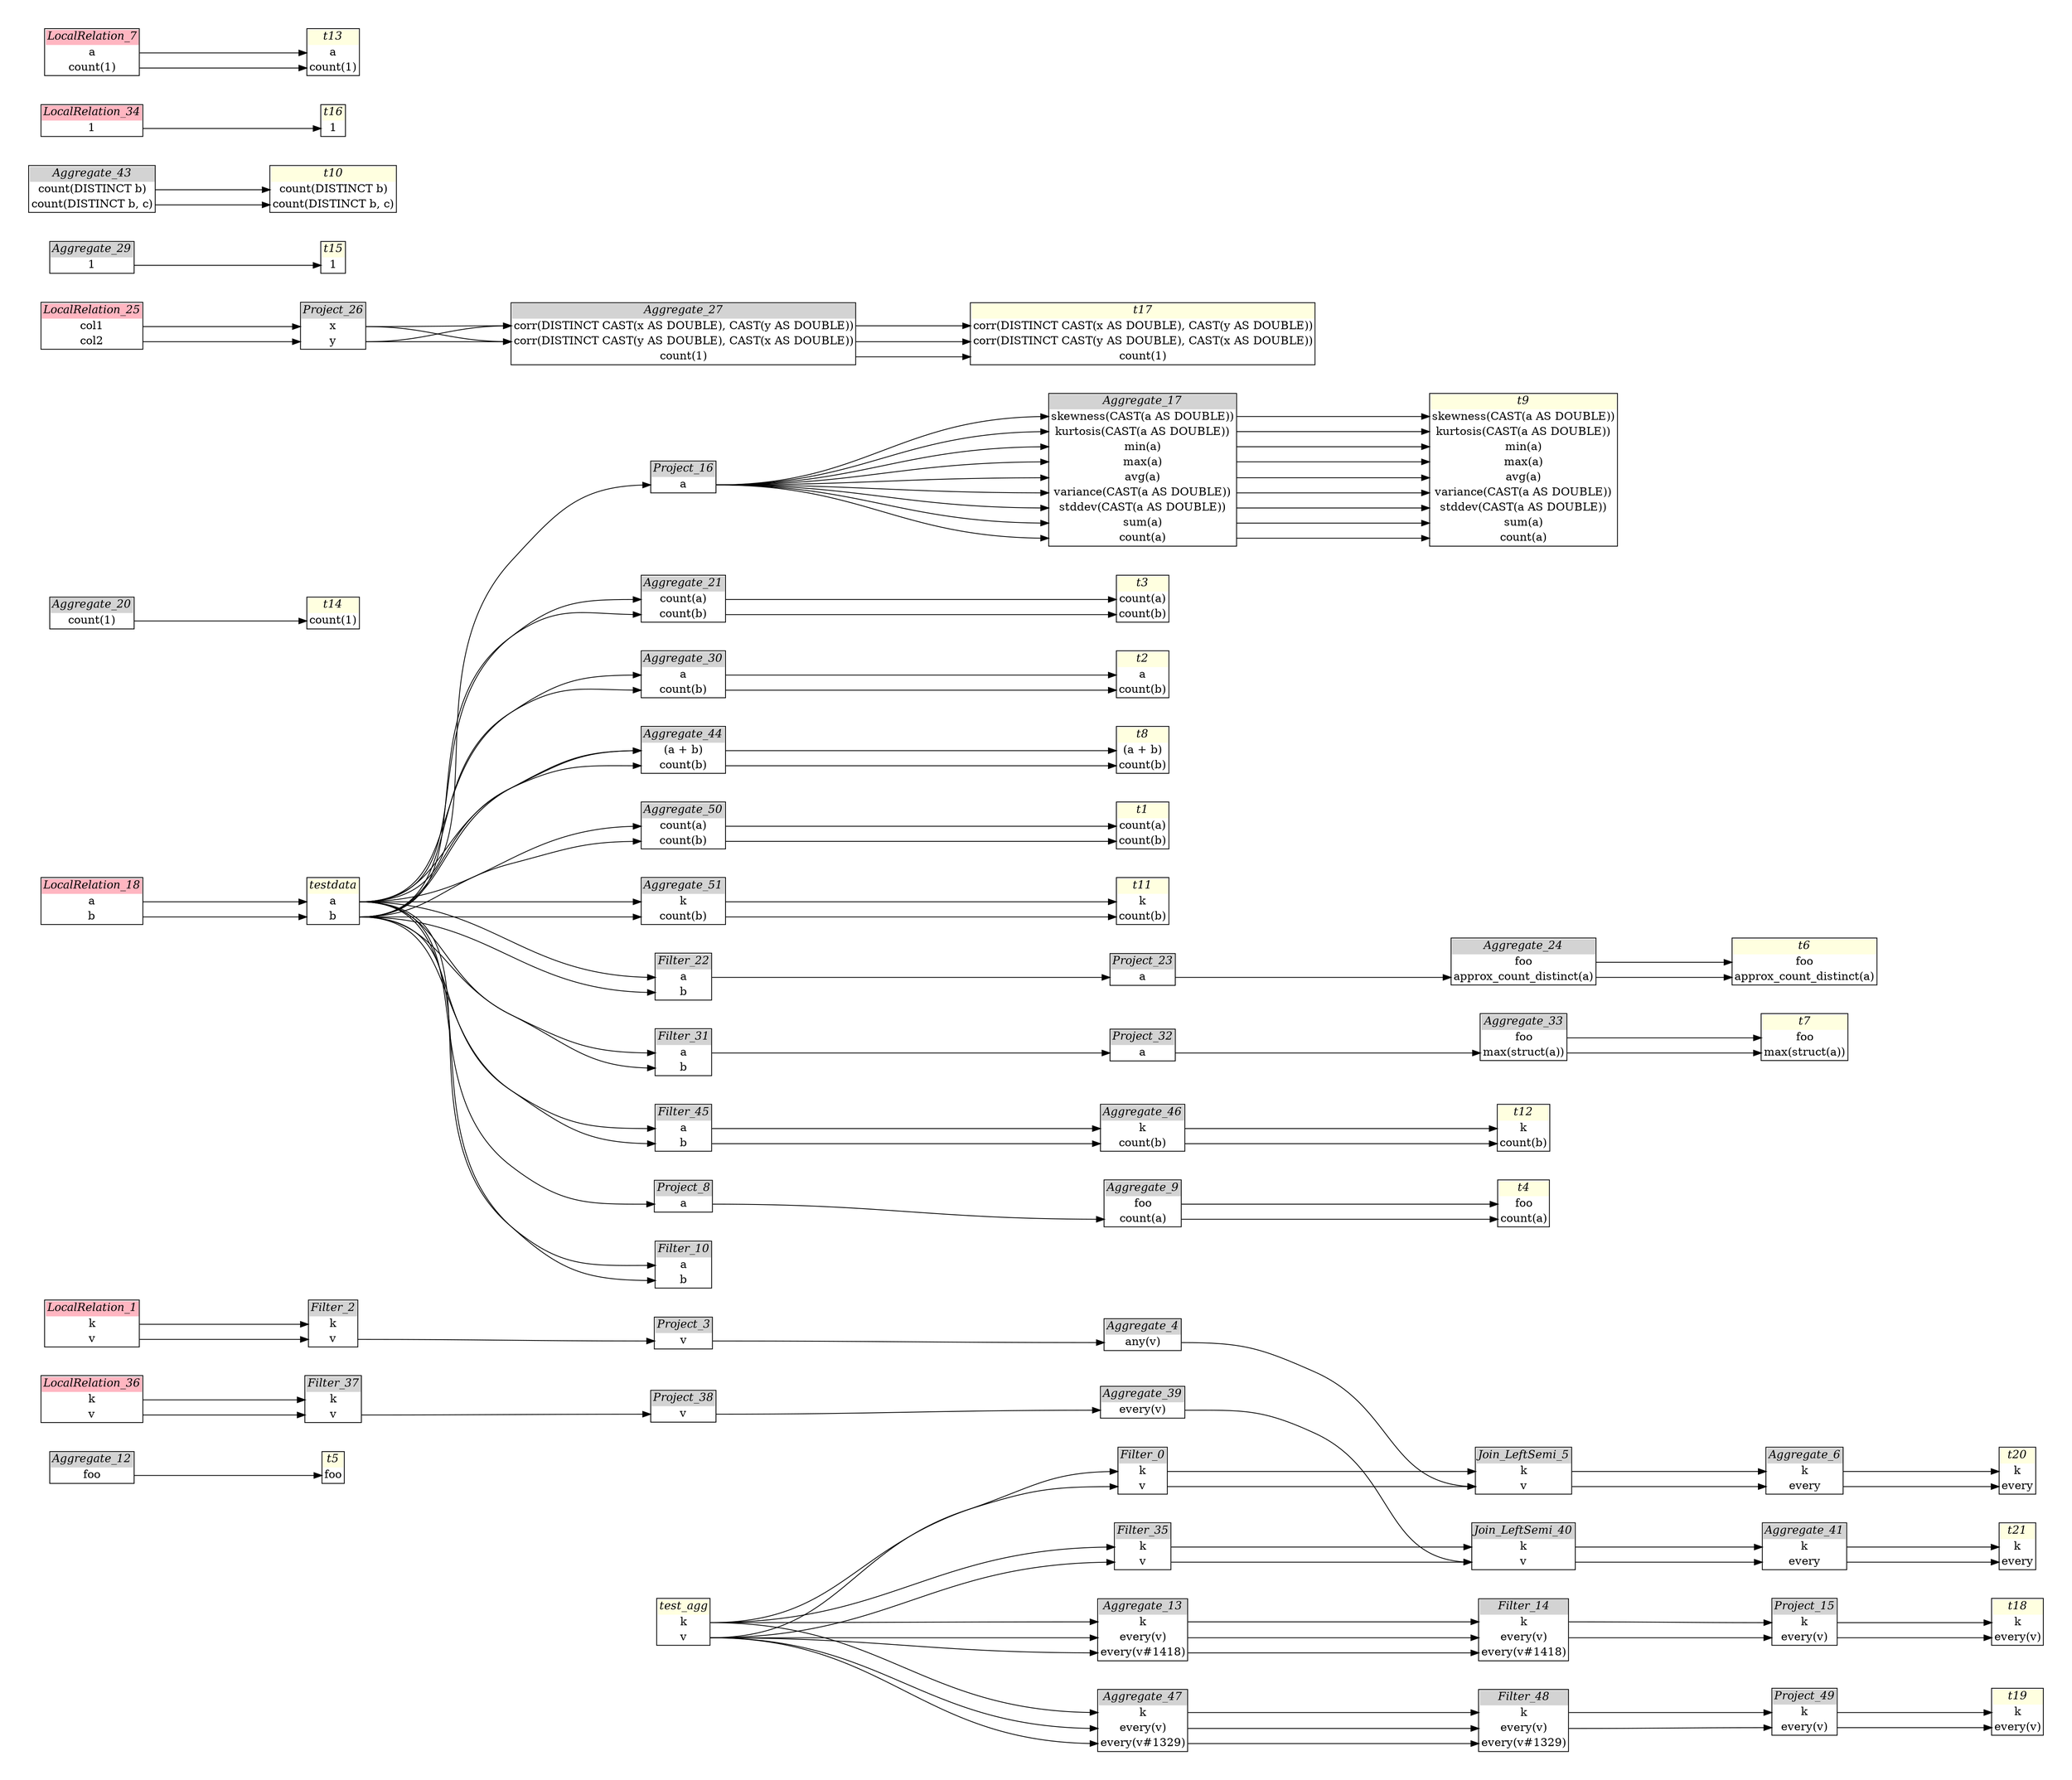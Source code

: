 // Automatically generated by SQLFlowTestSuite


digraph {
  graph [pad="0.5", nodesep="0.5", ranksep="2", fontname="Helvetica"];
  node [shape=plain]
  rankdir=LR;

  
"Aggregate_12" [label=<
<table border="1" cellborder="0" cellspacing="0">
  <tr><td bgcolor="lightgray" port="nodeName"><i>Aggregate_12</i></td></tr>
  <tr><td port="0">foo</td></tr>
</table>>];
     

"Aggregate_13" [label=<
<table border="1" cellborder="0" cellspacing="0">
  <tr><td bgcolor="lightgray" port="nodeName"><i>Aggregate_13</i></td></tr>
  <tr><td port="0">k</td></tr>
<tr><td port="1">every(v)</td></tr>
<tr><td port="2">every(v#1418)</td></tr>
</table>>];
     

"Aggregate_17" [label=<
<table border="1" cellborder="0" cellspacing="0">
  <tr><td bgcolor="lightgray" port="nodeName"><i>Aggregate_17</i></td></tr>
  <tr><td port="0">skewness(CAST(a AS DOUBLE))</td></tr>
<tr><td port="1">kurtosis(CAST(a AS DOUBLE))</td></tr>
<tr><td port="2">min(a)</td></tr>
<tr><td port="3">max(a)</td></tr>
<tr><td port="4">avg(a)</td></tr>
<tr><td port="5">variance(CAST(a AS DOUBLE))</td></tr>
<tr><td port="6">stddev(CAST(a AS DOUBLE))</td></tr>
<tr><td port="7">sum(a)</td></tr>
<tr><td port="8">count(a)</td></tr>
</table>>];
     

"Aggregate_20" [label=<
<table border="1" cellborder="0" cellspacing="0">
  <tr><td bgcolor="lightgray" port="nodeName"><i>Aggregate_20</i></td></tr>
  <tr><td port="0">count(1)</td></tr>
</table>>];
     

"Aggregate_21" [label=<
<table border="1" cellborder="0" cellspacing="0">
  <tr><td bgcolor="lightgray" port="nodeName"><i>Aggregate_21</i></td></tr>
  <tr><td port="0">count(a)</td></tr>
<tr><td port="1">count(b)</td></tr>
</table>>];
     

"Aggregate_24" [label=<
<table border="1" cellborder="0" cellspacing="0">
  <tr><td bgcolor="lightgray" port="nodeName"><i>Aggregate_24</i></td></tr>
  <tr><td port="0">foo</td></tr>
<tr><td port="1">approx_count_distinct(a)</td></tr>
</table>>];
     

"Aggregate_27" [label=<
<table border="1" cellborder="0" cellspacing="0">
  <tr><td bgcolor="lightgray" port="nodeName"><i>Aggregate_27</i></td></tr>
  <tr><td port="0">corr(DISTINCT CAST(x AS DOUBLE), CAST(y AS DOUBLE))</td></tr>
<tr><td port="1">corr(DISTINCT CAST(y AS DOUBLE), CAST(x AS DOUBLE))</td></tr>
<tr><td port="2">count(1)</td></tr>
</table>>];
     

"Aggregate_29" [label=<
<table border="1" cellborder="0" cellspacing="0">
  <tr><td bgcolor="lightgray" port="nodeName"><i>Aggregate_29</i></td></tr>
  <tr><td port="0">1</td></tr>
</table>>];
     

"Aggregate_30" [label=<
<table border="1" cellborder="0" cellspacing="0">
  <tr><td bgcolor="lightgray" port="nodeName"><i>Aggregate_30</i></td></tr>
  <tr><td port="0">a</td></tr>
<tr><td port="1">count(b)</td></tr>
</table>>];
     

"Aggregate_33" [label=<
<table border="1" cellborder="0" cellspacing="0">
  <tr><td bgcolor="lightgray" port="nodeName"><i>Aggregate_33</i></td></tr>
  <tr><td port="0">foo</td></tr>
<tr><td port="1">max(struct(a))</td></tr>
</table>>];
     

"Aggregate_39" [label=<
<table border="1" cellborder="0" cellspacing="0">
  <tr><td bgcolor="lightgray" port="nodeName"><i>Aggregate_39</i></td></tr>
  <tr><td port="0">every(v)</td></tr>
</table>>];
     

"Aggregate_4" [label=<
<table border="1" cellborder="0" cellspacing="0">
  <tr><td bgcolor="lightgray" port="nodeName"><i>Aggregate_4</i></td></tr>
  <tr><td port="0">any(v)</td></tr>
</table>>];
     

"Aggregate_41" [label=<
<table border="1" cellborder="0" cellspacing="0">
  <tr><td bgcolor="lightgray" port="nodeName"><i>Aggregate_41</i></td></tr>
  <tr><td port="0">k</td></tr>
<tr><td port="1">every</td></tr>
</table>>];
     

"Aggregate_43" [label=<
<table border="1" cellborder="0" cellspacing="0">
  <tr><td bgcolor="lightgray" port="nodeName"><i>Aggregate_43</i></td></tr>
  <tr><td port="0">count(DISTINCT b)</td></tr>
<tr><td port="1">count(DISTINCT b, c)</td></tr>
</table>>];
     

"Aggregate_44" [label=<
<table border="1" cellborder="0" cellspacing="0">
  <tr><td bgcolor="lightgray" port="nodeName"><i>Aggregate_44</i></td></tr>
  <tr><td port="0">(a + b)</td></tr>
<tr><td port="1">count(b)</td></tr>
</table>>];
     

"Aggregate_46" [label=<
<table border="1" cellborder="0" cellspacing="0">
  <tr><td bgcolor="lightgray" port="nodeName"><i>Aggregate_46</i></td></tr>
  <tr><td port="0">k</td></tr>
<tr><td port="1">count(b)</td></tr>
</table>>];
     

"Aggregate_47" [label=<
<table border="1" cellborder="0" cellspacing="0">
  <tr><td bgcolor="lightgray" port="nodeName"><i>Aggregate_47</i></td></tr>
  <tr><td port="0">k</td></tr>
<tr><td port="1">every(v)</td></tr>
<tr><td port="2">every(v#1329)</td></tr>
</table>>];
     

"Aggregate_50" [label=<
<table border="1" cellborder="0" cellspacing="0">
  <tr><td bgcolor="lightgray" port="nodeName"><i>Aggregate_50</i></td></tr>
  <tr><td port="0">count(a)</td></tr>
<tr><td port="1">count(b)</td></tr>
</table>>];
     

"Aggregate_51" [label=<
<table border="1" cellborder="0" cellspacing="0">
  <tr><td bgcolor="lightgray" port="nodeName"><i>Aggregate_51</i></td></tr>
  <tr><td port="0">k</td></tr>
<tr><td port="1">count(b)</td></tr>
</table>>];
     

"Aggregate_6" [label=<
<table border="1" cellborder="0" cellspacing="0">
  <tr><td bgcolor="lightgray" port="nodeName"><i>Aggregate_6</i></td></tr>
  <tr><td port="0">k</td></tr>
<tr><td port="1">every</td></tr>
</table>>];
     

"Aggregate_9" [label=<
<table border="1" cellborder="0" cellspacing="0">
  <tr><td bgcolor="lightgray" port="nodeName"><i>Aggregate_9</i></td></tr>
  <tr><td port="0">foo</td></tr>
<tr><td port="1">count(a)</td></tr>
</table>>];
     

"Filter_0" [label=<
<table border="1" cellborder="0" cellspacing="0">
  <tr><td bgcolor="lightgray" port="nodeName"><i>Filter_0</i></td></tr>
  <tr><td port="0">k</td></tr>
<tr><td port="1">v</td></tr>
</table>>];
     

"Filter_10" [label=<
<table border="1" cellborder="0" cellspacing="0">
  <tr><td bgcolor="lightgray" port="nodeName"><i>Filter_10</i></td></tr>
  <tr><td port="0">a</td></tr>
<tr><td port="1">b</td></tr>
</table>>];
     

"Filter_14" [label=<
<table border="1" cellborder="0" cellspacing="0">
  <tr><td bgcolor="lightgray" port="nodeName"><i>Filter_14</i></td></tr>
  <tr><td port="0">k</td></tr>
<tr><td port="1">every(v)</td></tr>
<tr><td port="2">every(v#1418)</td></tr>
</table>>];
     

"Filter_2" [label=<
<table border="1" cellborder="0" cellspacing="0">
  <tr><td bgcolor="lightgray" port="nodeName"><i>Filter_2</i></td></tr>
  <tr><td port="0">k</td></tr>
<tr><td port="1">v</td></tr>
</table>>];
     

"Filter_22" [label=<
<table border="1" cellborder="0" cellspacing="0">
  <tr><td bgcolor="lightgray" port="nodeName"><i>Filter_22</i></td></tr>
  <tr><td port="0">a</td></tr>
<tr><td port="1">b</td></tr>
</table>>];
     

"Filter_31" [label=<
<table border="1" cellborder="0" cellspacing="0">
  <tr><td bgcolor="lightgray" port="nodeName"><i>Filter_31</i></td></tr>
  <tr><td port="0">a</td></tr>
<tr><td port="1">b</td></tr>
</table>>];
     

"Filter_35" [label=<
<table border="1" cellborder="0" cellspacing="0">
  <tr><td bgcolor="lightgray" port="nodeName"><i>Filter_35</i></td></tr>
  <tr><td port="0">k</td></tr>
<tr><td port="1">v</td></tr>
</table>>];
     

"Filter_37" [label=<
<table border="1" cellborder="0" cellspacing="0">
  <tr><td bgcolor="lightgray" port="nodeName"><i>Filter_37</i></td></tr>
  <tr><td port="0">k</td></tr>
<tr><td port="1">v</td></tr>
</table>>];
     

"Filter_45" [label=<
<table border="1" cellborder="0" cellspacing="0">
  <tr><td bgcolor="lightgray" port="nodeName"><i>Filter_45</i></td></tr>
  <tr><td port="0">a</td></tr>
<tr><td port="1">b</td></tr>
</table>>];
     

"Filter_48" [label=<
<table border="1" cellborder="0" cellspacing="0">
  <tr><td bgcolor="lightgray" port="nodeName"><i>Filter_48</i></td></tr>
  <tr><td port="0">k</td></tr>
<tr><td port="1">every(v)</td></tr>
<tr><td port="2">every(v#1329)</td></tr>
</table>>];
     

"Join_LeftSemi_40" [label=<
<table border="1" cellborder="0" cellspacing="0">
  <tr><td bgcolor="lightgray" port="nodeName"><i>Join_LeftSemi_40</i></td></tr>
  <tr><td port="0">k</td></tr>
<tr><td port="1">v</td></tr>
</table>>];
     

"Join_LeftSemi_5" [label=<
<table border="1" cellborder="0" cellspacing="0">
  <tr><td bgcolor="lightgray" port="nodeName"><i>Join_LeftSemi_5</i></td></tr>
  <tr><td port="0">k</td></tr>
<tr><td port="1">v</td></tr>
</table>>];
     

"LocalRelation_1" [label=<
<table border="1" cellborder="0" cellspacing="0">
  <tr><td bgcolor="lightpink" port="nodeName"><i>LocalRelation_1</i></td></tr>
  <tr><td port="0">k</td></tr>
<tr><td port="1">v</td></tr>
</table>>];
     

"LocalRelation_18" [label=<
<table border="1" cellborder="0" cellspacing="0">
  <tr><td bgcolor="lightpink" port="nodeName"><i>LocalRelation_18</i></td></tr>
  <tr><td port="0">a</td></tr>
<tr><td port="1">b</td></tr>
</table>>];
     

"LocalRelation_25" [label=<
<table border="1" cellborder="0" cellspacing="0">
  <tr><td bgcolor="lightpink" port="nodeName"><i>LocalRelation_25</i></td></tr>
  <tr><td port="0">col1</td></tr>
<tr><td port="1">col2</td></tr>
</table>>];
     

"LocalRelation_34" [label=<
<table border="1" cellborder="0" cellspacing="0">
  <tr><td bgcolor="lightpink" port="nodeName"><i>LocalRelation_34</i></td></tr>
  <tr><td port="0">1</td></tr>
</table>>];
     

"LocalRelation_36" [label=<
<table border="1" cellborder="0" cellspacing="0">
  <tr><td bgcolor="lightpink" port="nodeName"><i>LocalRelation_36</i></td></tr>
  <tr><td port="0">k</td></tr>
<tr><td port="1">v</td></tr>
</table>>];
     

"LocalRelation_7" [label=<
<table border="1" cellborder="0" cellspacing="0">
  <tr><td bgcolor="lightpink" port="nodeName"><i>LocalRelation_7</i></td></tr>
  <tr><td port="0">a</td></tr>
<tr><td port="1">count(1)</td></tr>
</table>>];
     

"Project_15" [label=<
<table border="1" cellborder="0" cellspacing="0">
  <tr><td bgcolor="lightgray" port="nodeName"><i>Project_15</i></td></tr>
  <tr><td port="0">k</td></tr>
<tr><td port="1">every(v)</td></tr>
</table>>];
     

"Project_16" [label=<
<table border="1" cellborder="0" cellspacing="0">
  <tr><td bgcolor="lightgray" port="nodeName"><i>Project_16</i></td></tr>
  <tr><td port="0">a</td></tr>
</table>>];
     

"Project_23" [label=<
<table border="1" cellborder="0" cellspacing="0">
  <tr><td bgcolor="lightgray" port="nodeName"><i>Project_23</i></td></tr>
  <tr><td port="0">a</td></tr>
</table>>];
     

"Project_26" [label=<
<table border="1" cellborder="0" cellspacing="0">
  <tr><td bgcolor="lightgray" port="nodeName"><i>Project_26</i></td></tr>
  <tr><td port="0">x</td></tr>
<tr><td port="1">y</td></tr>
</table>>];
     

"Project_3" [label=<
<table border="1" cellborder="0" cellspacing="0">
  <tr><td bgcolor="lightgray" port="nodeName"><i>Project_3</i></td></tr>
  <tr><td port="0">v</td></tr>
</table>>];
     

"Project_32" [label=<
<table border="1" cellborder="0" cellspacing="0">
  <tr><td bgcolor="lightgray" port="nodeName"><i>Project_32</i></td></tr>
  <tr><td port="0">a</td></tr>
</table>>];
     

"Project_38" [label=<
<table border="1" cellborder="0" cellspacing="0">
  <tr><td bgcolor="lightgray" port="nodeName"><i>Project_38</i></td></tr>
  <tr><td port="0">v</td></tr>
</table>>];
     

"Project_49" [label=<
<table border="1" cellborder="0" cellspacing="0">
  <tr><td bgcolor="lightgray" port="nodeName"><i>Project_49</i></td></tr>
  <tr><td port="0">k</td></tr>
<tr><td port="1">every(v)</td></tr>
</table>>];
     

"Project_8" [label=<
<table border="1" cellborder="0" cellspacing="0">
  <tr><td bgcolor="lightgray" port="nodeName"><i>Project_8</i></td></tr>
  <tr><td port="0">a</td></tr>
</table>>];
     

"t1" [label=<
<table border="1" cellborder="0" cellspacing="0">
  <tr><td bgcolor="lightyellow" port="nodeName"><i>t1</i></td></tr>
  <tr><td port="0">count(a)</td></tr>
<tr><td port="1">count(b)</td></tr>
</table>>];
     

"t10" [label=<
<table border="1" cellborder="0" cellspacing="0">
  <tr><td bgcolor="lightyellow" port="nodeName"><i>t10</i></td></tr>
  <tr><td port="0">count(DISTINCT b)</td></tr>
<tr><td port="1">count(DISTINCT b, c)</td></tr>
</table>>];
     

"t11" [label=<
<table border="1" cellborder="0" cellspacing="0">
  <tr><td bgcolor="lightyellow" port="nodeName"><i>t11</i></td></tr>
  <tr><td port="0">k</td></tr>
<tr><td port="1">count(b)</td></tr>
</table>>];
     

"t12" [label=<
<table border="1" cellborder="0" cellspacing="0">
  <tr><td bgcolor="lightyellow" port="nodeName"><i>t12</i></td></tr>
  <tr><td port="0">k</td></tr>
<tr><td port="1">count(b)</td></tr>
</table>>];
     

"t13" [label=<
<table border="1" cellborder="0" cellspacing="0">
  <tr><td bgcolor="lightyellow" port="nodeName"><i>t13</i></td></tr>
  <tr><td port="0">a</td></tr>
<tr><td port="1">count(1)</td></tr>
</table>>];
     

"t14" [label=<
<table border="1" cellborder="0" cellspacing="0">
  <tr><td bgcolor="lightyellow" port="nodeName"><i>t14</i></td></tr>
  <tr><td port="0">count(1)</td></tr>
</table>>];
     

"t15" [label=<
<table border="1" cellborder="0" cellspacing="0">
  <tr><td bgcolor="lightyellow" port="nodeName"><i>t15</i></td></tr>
  <tr><td port="0">1</td></tr>
</table>>];
     

"t16" [label=<
<table border="1" cellborder="0" cellspacing="0">
  <tr><td bgcolor="lightyellow" port="nodeName"><i>t16</i></td></tr>
  <tr><td port="0">1</td></tr>
</table>>];
     

"t17" [label=<
<table border="1" cellborder="0" cellspacing="0">
  <tr><td bgcolor="lightyellow" port="nodeName"><i>t17</i></td></tr>
  <tr><td port="0">corr(DISTINCT CAST(x AS DOUBLE), CAST(y AS DOUBLE))</td></tr>
<tr><td port="1">corr(DISTINCT CAST(y AS DOUBLE), CAST(x AS DOUBLE))</td></tr>
<tr><td port="2">count(1)</td></tr>
</table>>];
     

"t18" [label=<
<table border="1" cellborder="0" cellspacing="0">
  <tr><td bgcolor="lightyellow" port="nodeName"><i>t18</i></td></tr>
  <tr><td port="0">k</td></tr>
<tr><td port="1">every(v)</td></tr>
</table>>];
     

"t19" [label=<
<table border="1" cellborder="0" cellspacing="0">
  <tr><td bgcolor="lightyellow" port="nodeName"><i>t19</i></td></tr>
  <tr><td port="0">k</td></tr>
<tr><td port="1">every(v)</td></tr>
</table>>];
     

"t2" [label=<
<table border="1" cellborder="0" cellspacing="0">
  <tr><td bgcolor="lightyellow" port="nodeName"><i>t2</i></td></tr>
  <tr><td port="0">a</td></tr>
<tr><td port="1">count(b)</td></tr>
</table>>];
     

"t20" [label=<
<table border="1" cellborder="0" cellspacing="0">
  <tr><td bgcolor="lightyellow" port="nodeName"><i>t20</i></td></tr>
  <tr><td port="0">k</td></tr>
<tr><td port="1">every</td></tr>
</table>>];
     

"t21" [label=<
<table border="1" cellborder="0" cellspacing="0">
  <tr><td bgcolor="lightyellow" port="nodeName"><i>t21</i></td></tr>
  <tr><td port="0">k</td></tr>
<tr><td port="1">every</td></tr>
</table>>];
     

"t3" [label=<
<table border="1" cellborder="0" cellspacing="0">
  <tr><td bgcolor="lightyellow" port="nodeName"><i>t3</i></td></tr>
  <tr><td port="0">count(a)</td></tr>
<tr><td port="1">count(b)</td></tr>
</table>>];
     

"t4" [label=<
<table border="1" cellborder="0" cellspacing="0">
  <tr><td bgcolor="lightyellow" port="nodeName"><i>t4</i></td></tr>
  <tr><td port="0">foo</td></tr>
<tr><td port="1">count(a)</td></tr>
</table>>];
     

"t5" [label=<
<table border="1" cellborder="0" cellspacing="0">
  <tr><td bgcolor="lightyellow" port="nodeName"><i>t5</i></td></tr>
  <tr><td port="0">foo</td></tr>
</table>>];
     

"t6" [label=<
<table border="1" cellborder="0" cellspacing="0">
  <tr><td bgcolor="lightyellow" port="nodeName"><i>t6</i></td></tr>
  <tr><td port="0">foo</td></tr>
<tr><td port="1">approx_count_distinct(a)</td></tr>
</table>>];
     

"t7" [label=<
<table border="1" cellborder="0" cellspacing="0">
  <tr><td bgcolor="lightyellow" port="nodeName"><i>t7</i></td></tr>
  <tr><td port="0">foo</td></tr>
<tr><td port="1">max(struct(a))</td></tr>
</table>>];
     

"t8" [label=<
<table border="1" cellborder="0" cellspacing="0">
  <tr><td bgcolor="lightyellow" port="nodeName"><i>t8</i></td></tr>
  <tr><td port="0">(a + b)</td></tr>
<tr><td port="1">count(b)</td></tr>
</table>>];
     

"t9" [label=<
<table border="1" cellborder="0" cellspacing="0">
  <tr><td bgcolor="lightyellow" port="nodeName"><i>t9</i></td></tr>
  <tr><td port="0">skewness(CAST(a AS DOUBLE))</td></tr>
<tr><td port="1">kurtosis(CAST(a AS DOUBLE))</td></tr>
<tr><td port="2">min(a)</td></tr>
<tr><td port="3">max(a)</td></tr>
<tr><td port="4">avg(a)</td></tr>
<tr><td port="5">variance(CAST(a AS DOUBLE))</td></tr>
<tr><td port="6">stddev(CAST(a AS DOUBLE))</td></tr>
<tr><td port="7">sum(a)</td></tr>
<tr><td port="8">count(a)</td></tr>
</table>>];
     

"test_agg" [label=<
<table border="1" cellborder="0" cellspacing="0">
  <tr><td bgcolor="lightyellow" port="nodeName"><i>test_agg</i></td></tr>
  <tr><td port="0">k</td></tr>
<tr><td port="1">v</td></tr>
</table>>];
     

"testdata" [label=<
<table border="1" cellborder="0" cellspacing="0">
  <tr><td bgcolor="lightyellow" port="nodeName"><i>testdata</i></td></tr>
  <tr><td port="0">a</td></tr>
<tr><td port="1">b</td></tr>
</table>>];
     
  "Aggregate_12":0 -> "t5":0;
"Aggregate_13":0 -> "Filter_14":0;
"Aggregate_13":1 -> "Filter_14":1;
"Aggregate_13":2 -> "Filter_14":2;
"Aggregate_17":0 -> "t9":0;
"Aggregate_17":1 -> "t9":1;
"Aggregate_17":2 -> "t9":2;
"Aggregate_17":3 -> "t9":3;
"Aggregate_17":4 -> "t9":4;
"Aggregate_17":5 -> "t9":5;
"Aggregate_17":6 -> "t9":6;
"Aggregate_17":7 -> "t9":7;
"Aggregate_17":8 -> "t9":8;
"Aggregate_20":0 -> "t14":0;
"Aggregate_21":0 -> "t3":0;
"Aggregate_21":1 -> "t3":1;
"Aggregate_24":0 -> "t6":0;
"Aggregate_24":1 -> "t6":1;
"Aggregate_27":0 -> "t17":0;
"Aggregate_27":1 -> "t17":1;
"Aggregate_27":2 -> "t17":2;
"Aggregate_29":0 -> "t15":0;
"Aggregate_30":0 -> "t2":0;
"Aggregate_30":1 -> "t2":1;
"Aggregate_33":0 -> "t7":0;
"Aggregate_33":1 -> "t7":1;
"Aggregate_39":0 -> "Join_LeftSemi_40":1;
"Aggregate_4":0 -> "Join_LeftSemi_5":1;
"Aggregate_41":0 -> "t21":0;
"Aggregate_41":1 -> "t21":1;
"Aggregate_43":0 -> "t10":0;
"Aggregate_43":1 -> "t10":1;
"Aggregate_44":0 -> "t8":0;
"Aggregate_44":1 -> "t8":1;
"Aggregate_46":0 -> "t12":0;
"Aggregate_46":1 -> "t12":1;
"Aggregate_47":0 -> "Filter_48":0;
"Aggregate_47":1 -> "Filter_48":1;
"Aggregate_47":2 -> "Filter_48":2;
"Aggregate_50":0 -> "t1":0;
"Aggregate_50":1 -> "t1":1;
"Aggregate_51":0 -> "t11":0;
"Aggregate_51":1 -> "t11":1;
"Aggregate_6":0 -> "t20":0;
"Aggregate_6":1 -> "t20":1;
"Aggregate_9":0 -> "t4":0;
"Aggregate_9":1 -> "t4":1;
"Filter_0":0 -> "Join_LeftSemi_5":0;
"Filter_0":1 -> "Join_LeftSemi_5":1;
"Filter_14":0 -> "Project_15":0;
"Filter_14":1 -> "Project_15":1;
"Filter_2":1 -> "Project_3":0;
"Filter_22":0 -> "Project_23":0;
"Filter_31":0 -> "Project_32":0;
"Filter_35":0 -> "Join_LeftSemi_40":0;
"Filter_35":1 -> "Join_LeftSemi_40":1;
"Filter_37":1 -> "Project_38":0;
"Filter_45":0 -> "Aggregate_46":0;
"Filter_45":1 -> "Aggregate_46":1;
"Filter_48":0 -> "Project_49":0;
"Filter_48":1 -> "Project_49":1;
"Join_LeftSemi_40":0 -> "Aggregate_41":0;
"Join_LeftSemi_40":1 -> "Aggregate_41":1;
"Join_LeftSemi_5":0 -> "Aggregate_6":0;
"Join_LeftSemi_5":1 -> "Aggregate_6":1;
"LocalRelation_1":0 -> "Filter_2":0;
"LocalRelation_1":1 -> "Filter_2":1;
"LocalRelation_18":0 -> "testdata":0;
"LocalRelation_18":1 -> "testdata":1;
"LocalRelation_25":0 -> "Project_26":0;
"LocalRelation_25":1 -> "Project_26":1;
"LocalRelation_34":0 -> "t16":0;
"LocalRelation_36":0 -> "Filter_37":0;
"LocalRelation_36":1 -> "Filter_37":1;
"LocalRelation_7":0 -> "t13":0;
"LocalRelation_7":1 -> "t13":1;
"Project_15":0 -> "t18":0;
"Project_15":1 -> "t18":1;
"Project_16":0 -> "Aggregate_17":0;
"Project_16":0 -> "Aggregate_17":1;
"Project_16":0 -> "Aggregate_17":2;
"Project_16":0 -> "Aggregate_17":3;
"Project_16":0 -> "Aggregate_17":4;
"Project_16":0 -> "Aggregate_17":5;
"Project_16":0 -> "Aggregate_17":6;
"Project_16":0 -> "Aggregate_17":7;
"Project_16":0 -> "Aggregate_17":8;
"Project_23":0 -> "Aggregate_24":1;
"Project_26":0 -> "Aggregate_27":0;
"Project_26":0 -> "Aggregate_27":1;
"Project_26":1 -> "Aggregate_27":0;
"Project_26":1 -> "Aggregate_27":1;
"Project_3":0 -> "Aggregate_4":0;
"Project_32":0 -> "Aggregate_33":1;
"Project_38":0 -> "Aggregate_39":0;
"Project_49":0 -> "t19":0;
"Project_49":1 -> "t19":1;
"Project_8":0 -> "Aggregate_9":1;
"test_agg":0 -> "Aggregate_13":0;
"test_agg":0 -> "Aggregate_47":0;
"test_agg":0 -> "Filter_0":0;
"test_agg":0 -> "Filter_35":0;
"test_agg":1 -> "Aggregate_13":1;
"test_agg":1 -> "Aggregate_13":2;
"test_agg":1 -> "Aggregate_47":1;
"test_agg":1 -> "Aggregate_47":2;
"test_agg":1 -> "Filter_0":1;
"test_agg":1 -> "Filter_35":1;
"testdata":0 -> "Aggregate_21":0;
"testdata":0 -> "Aggregate_30":0;
"testdata":0 -> "Aggregate_44":0;
"testdata":0 -> "Aggregate_50":0;
"testdata":0 -> "Aggregate_51":0;
"testdata":0 -> "Filter_10":0;
"testdata":0 -> "Filter_22":0;
"testdata":0 -> "Filter_31":0;
"testdata":0 -> "Filter_45":0;
"testdata":0 -> "Project_16":0;
"testdata":0 -> "Project_8":0;
"testdata":1 -> "Aggregate_21":1;
"testdata":1 -> "Aggregate_30":1;
"testdata":1 -> "Aggregate_44":0;
"testdata":1 -> "Aggregate_44":1;
"testdata":1 -> "Aggregate_50":1;
"testdata":1 -> "Aggregate_51":1;
"testdata":1 -> "Filter_10":1;
"testdata":1 -> "Filter_22":1;
"testdata":1 -> "Filter_31":1;
"testdata":1 -> "Filter_45":1;
}
       